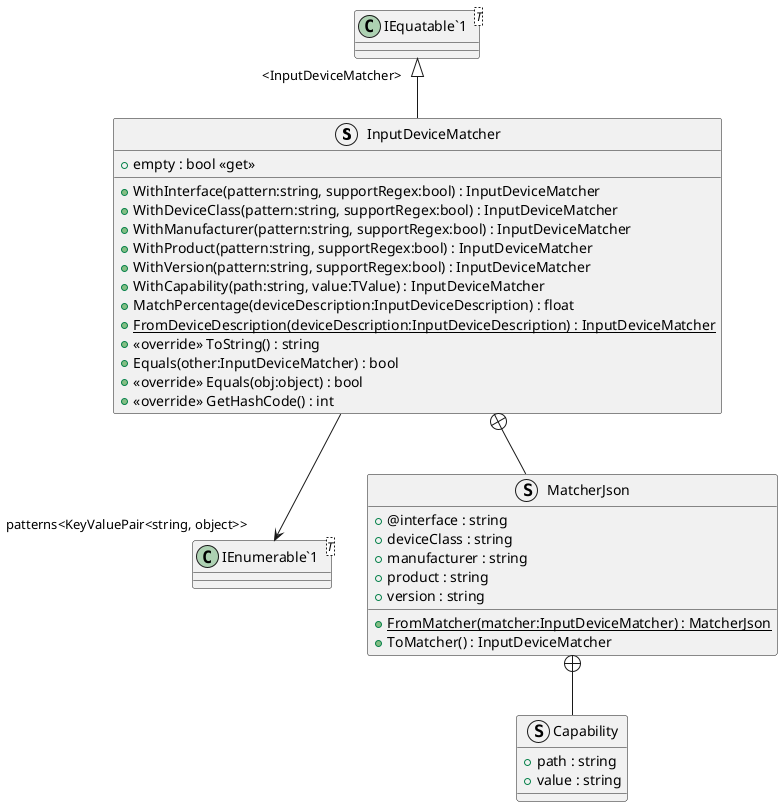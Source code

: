 @startuml
struct InputDeviceMatcher {
    + empty : bool <<get>>
    + WithInterface(pattern:string, supportRegex:bool) : InputDeviceMatcher
    + WithDeviceClass(pattern:string, supportRegex:bool) : InputDeviceMatcher
    + WithManufacturer(pattern:string, supportRegex:bool) : InputDeviceMatcher
    + WithProduct(pattern:string, supportRegex:bool) : InputDeviceMatcher
    + WithVersion(pattern:string, supportRegex:bool) : InputDeviceMatcher
    + WithCapability(path:string, value:TValue) : InputDeviceMatcher
    + MatchPercentage(deviceDescription:InputDeviceDescription) : float
    + {static} FromDeviceDescription(deviceDescription:InputDeviceDescription) : InputDeviceMatcher
    + <<override>> ToString() : string
    + Equals(other:InputDeviceMatcher) : bool
    + <<override>> Equals(obj:object) : bool
    + <<override>> GetHashCode() : int
}
class "IEquatable`1"<T> {
}
class "IEnumerable`1"<T> {
}
struct MatcherJson {
    + @interface : string
    + deviceClass : string
    + manufacturer : string
    + product : string
    + version : string
    + {static} FromMatcher(matcher:InputDeviceMatcher) : MatcherJson
    + ToMatcher() : InputDeviceMatcher
}
struct Capability {
    + path : string
    + value : string
}
"IEquatable`1" "<InputDeviceMatcher>" <|-- InputDeviceMatcher
InputDeviceMatcher --> "patterns<KeyValuePair<string, object>>" "IEnumerable`1"
InputDeviceMatcher +-- MatcherJson
MatcherJson +-- Capability
@enduml
